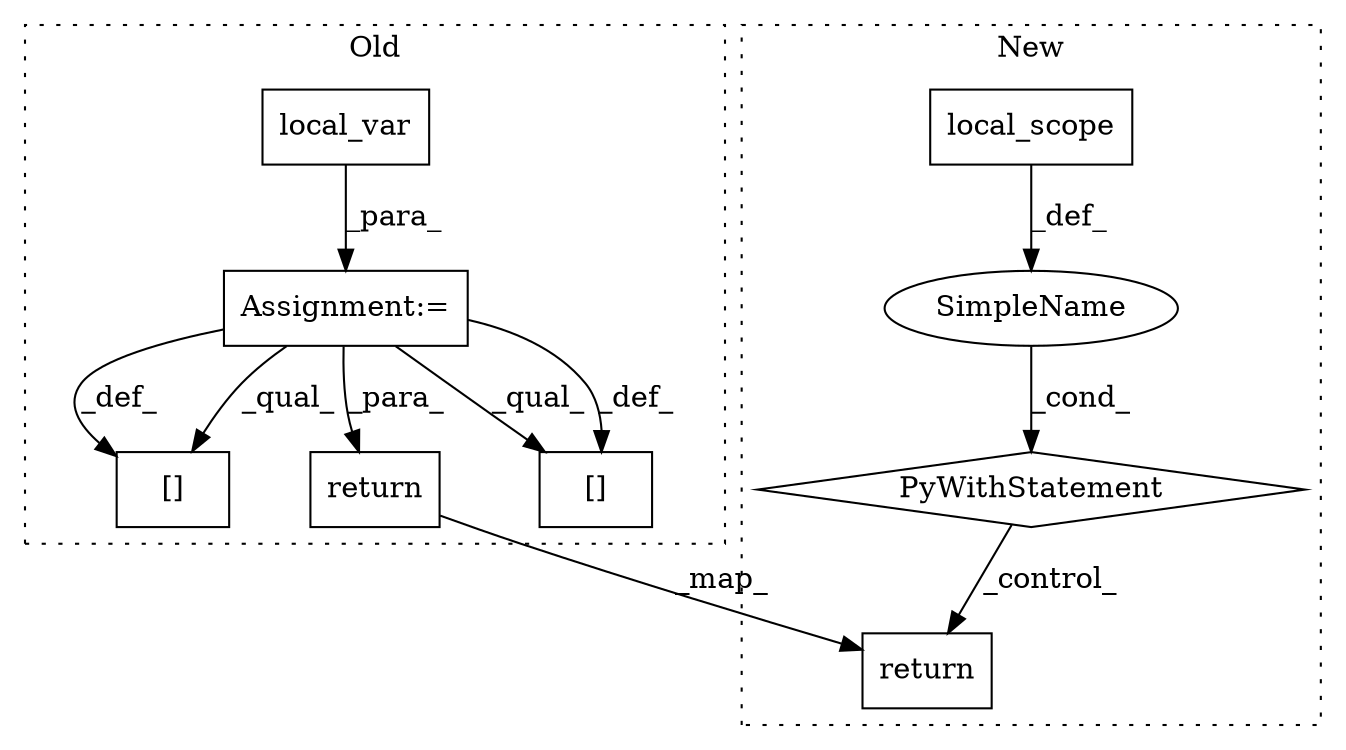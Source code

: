 digraph G {
subgraph cluster0 {
1 [label="local_var" a="32" s="1255" l="11" shape="box"];
4 [label="Assignment:=" a="7" s="1248" l="1" shape="box"];
5 [label="[]" a="2" s="2166,2183" l="14,1" shape="box"];
8 [label="return" a="41" s="2936" l="7" shape="box"];
9 [label="[]" a="2" s="2017,2034" l="14,1" shape="box"];
label = "Old";
style="dotted";
}
subgraph cluster1 {
2 [label="PyWithStatement" a="104" s="1243,1272" l="10,2" shape="diamond"];
3 [label="local_scope" a="32" s="1259" l="13" shape="box"];
6 [label="SimpleName" a="42" s="" l="" shape="ellipse"];
7 [label="return" a="41" s="3042" l="7" shape="box"];
label = "New";
style="dotted";
}
1 -> 4 [label="_para_"];
2 -> 7 [label="_control_"];
3 -> 6 [label="_def_"];
4 -> 8 [label="_para_"];
4 -> 9 [label="_qual_"];
4 -> 5 [label="_def_"];
4 -> 5 [label="_qual_"];
4 -> 9 [label="_def_"];
6 -> 2 [label="_cond_"];
8 -> 7 [label="_map_"];
}